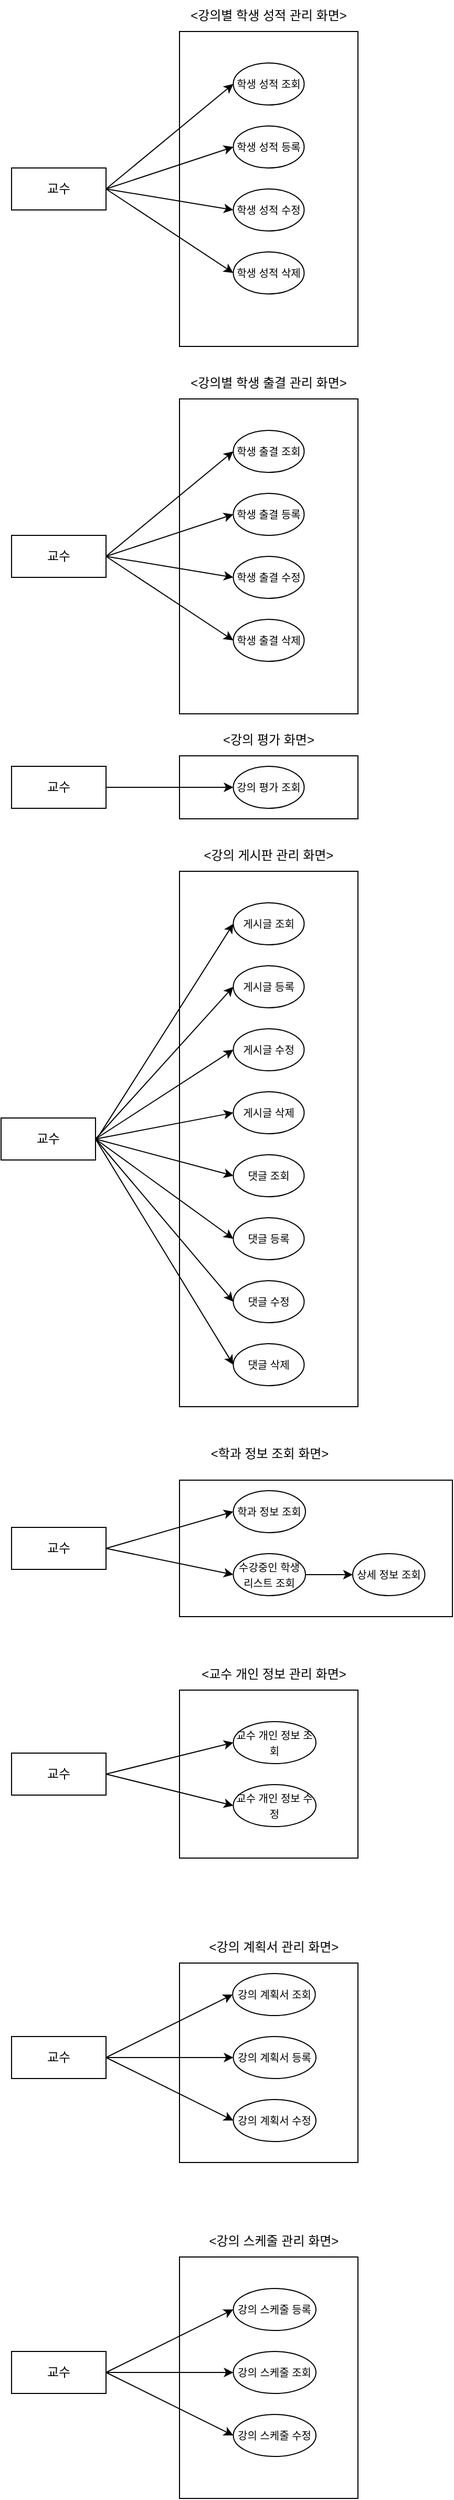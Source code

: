 <mxfile version="17.4.0" type="google" pages="3"><diagram id="gMgKEAN8y6kew5bA9tNX" name="교수"><mxGraphModel grid="1" page="1" gridSize="10" guides="1" tooltips="1" connect="1" arrows="1" fold="1" pageScale="1" pageWidth="1200" pageHeight="1920" math="0" shadow="0"><root><mxCell id="r8TacW_6CAruvfX4vohA-0"/><mxCell id="r8TacW_6CAruvfX4vohA-1" parent="r8TacW_6CAruvfX4vohA-0"/><mxCell id="9JBOgEnCFr4kr5Kk-lJX-1" value="" style="rounded=0;whiteSpace=wrap;html=1;" vertex="1" parent="r8TacW_6CAruvfX4vohA-1"><mxGeometry x="-990" y="40" width="170" height="300" as="geometry"/></mxCell><mxCell id="Jh98Wc-rBIJMtY8dFEio-0" value="교수" style="rounded=0;whiteSpace=wrap;html=1;" vertex="1" parent="r8TacW_6CAruvfX4vohA-1"><mxGeometry x="-1150" y="170" width="90" height="40" as="geometry"/></mxCell><mxCell id="jmBB_spOofYs0JDoWPKX-2" value="&amp;lt;강의별 학생 성적 관리 화면&amp;gt;" style="text;html=1;strokeColor=none;fillColor=none;align=center;verticalAlign=middle;whiteSpace=wrap;rounded=0;" vertex="1" parent="r8TacW_6CAruvfX4vohA-1"><mxGeometry x="-990" y="10" width="170" height="30" as="geometry"/></mxCell><mxCell id="xtotalERqUeLdiofLQO2-0" value="&lt;font style=&quot;font-size: 10px&quot;&gt;학생 성적 등록&lt;/font&gt;" style="ellipse;whiteSpace=wrap;html=1;" vertex="1" parent="r8TacW_6CAruvfX4vohA-1"><mxGeometry x="-938.75" y="130" width="67.5" height="40" as="geometry"/></mxCell><mxCell id="xtotalERqUeLdiofLQO2-1" value="&lt;font style=&quot;font-size: 10px&quot;&gt;학생 성적 수정&lt;/font&gt;" style="ellipse;whiteSpace=wrap;html=1;" vertex="1" parent="r8TacW_6CAruvfX4vohA-1"><mxGeometry x="-938.75" y="190" width="67.5" height="40" as="geometry"/></mxCell><mxCell id="xtotalERqUeLdiofLQO2-2" value="&lt;font style=&quot;font-size: 10px&quot;&gt;학생 성적 삭제&lt;/font&gt;" style="ellipse;whiteSpace=wrap;html=1;" vertex="1" parent="r8TacW_6CAruvfX4vohA-1"><mxGeometry x="-938.75" y="250" width="67.5" height="40" as="geometry"/></mxCell><mxCell id="xtotalERqUeLdiofLQO2-3" value="&lt;font style=&quot;font-size: 10px&quot;&gt;학생 성적 조회&lt;/font&gt;" style="ellipse;whiteSpace=wrap;html=1;" vertex="1" parent="r8TacW_6CAruvfX4vohA-1"><mxGeometry x="-938.75" y="70" width="67.5" height="40" as="geometry"/></mxCell><mxCell id="xtotalERqUeLdiofLQO2-4" value="" style="endArrow=classic;html=1;rounded=0;entryX=0;entryY=0.5;entryDx=0;entryDy=0;strokeColor=#000000;" edge="1" parent="r8TacW_6CAruvfX4vohA-1" target="xtotalERqUeLdiofLQO2-3"><mxGeometry width="50" height="50" relative="1" as="geometry"><mxPoint x="-1060" y="190" as="sourcePoint"/><mxPoint x="-900" y="10" as="targetPoint"/></mxGeometry></mxCell><mxCell id="33KSmt1xChd2YwytZppJ-0" value="" style="endArrow=classic;html=1;rounded=0;entryX=0;entryY=0.5;entryDx=0;entryDy=0;strokeColor=#000000;" edge="1" parent="r8TacW_6CAruvfX4vohA-1" target="xtotalERqUeLdiofLQO2-0"><mxGeometry width="50" height="50" relative="1" as="geometry"><mxPoint x="-1060" y="190" as="sourcePoint"/><mxPoint x="-938.75" y="90" as="targetPoint"/></mxGeometry></mxCell><mxCell id="33KSmt1xChd2YwytZppJ-1" value="" style="endArrow=classic;html=1;rounded=0;strokeColor=#000000;entryX=0;entryY=0.5;entryDx=0;entryDy=0;" edge="1" parent="r8TacW_6CAruvfX4vohA-1" target="xtotalERqUeLdiofLQO2-1"><mxGeometry width="50" height="50" relative="1" as="geometry"><mxPoint x="-1060" y="190" as="sourcePoint"/><mxPoint x="-1000" y="200" as="targetPoint"/></mxGeometry></mxCell><mxCell id="33KSmt1xChd2YwytZppJ-2" value="" style="endArrow=classic;html=1;rounded=0;strokeColor=#000000;entryX=0;entryY=0.5;entryDx=0;entryDy=0;" edge="1" parent="r8TacW_6CAruvfX4vohA-1" target="xtotalERqUeLdiofLQO2-2"><mxGeometry width="50" height="50" relative="1" as="geometry"><mxPoint x="-1060" y="190" as="sourcePoint"/><mxPoint x="-1010" y="270" as="targetPoint"/></mxGeometry></mxCell><mxCell id="33KSmt1xChd2YwytZppJ-3" value="" style="rounded=0;whiteSpace=wrap;html=1;" vertex="1" parent="r8TacW_6CAruvfX4vohA-1"><mxGeometry x="-990" y="390" width="170" height="300" as="geometry"/></mxCell><mxCell id="33KSmt1xChd2YwytZppJ-4" value="교수" style="rounded=0;whiteSpace=wrap;html=1;" vertex="1" parent="r8TacW_6CAruvfX4vohA-1"><mxGeometry x="-1150" y="520" width="90" height="40" as="geometry"/></mxCell><mxCell id="33KSmt1xChd2YwytZppJ-5" value="&amp;lt;강의별 학생 출결 관리 화면&amp;gt;" style="text;html=1;strokeColor=none;fillColor=none;align=center;verticalAlign=middle;whiteSpace=wrap;rounded=0;" vertex="1" parent="r8TacW_6CAruvfX4vohA-1"><mxGeometry x="-990" y="360" width="170" height="30" as="geometry"/></mxCell><mxCell id="33KSmt1xChd2YwytZppJ-6" value="&lt;font style=&quot;font-size: 10px&quot;&gt;학생 출결 등록&lt;/font&gt;" style="ellipse;whiteSpace=wrap;html=1;" vertex="1" parent="r8TacW_6CAruvfX4vohA-1"><mxGeometry x="-938.75" y="480" width="67.5" height="40" as="geometry"/></mxCell><mxCell id="33KSmt1xChd2YwytZppJ-7" value="&lt;font style=&quot;font-size: 10px&quot;&gt;학생 출결 수정&lt;/font&gt;" style="ellipse;whiteSpace=wrap;html=1;" vertex="1" parent="r8TacW_6CAruvfX4vohA-1"><mxGeometry x="-938.75" y="540" width="67.5" height="40" as="geometry"/></mxCell><mxCell id="33KSmt1xChd2YwytZppJ-8" value="&lt;font style=&quot;font-size: 10px&quot;&gt;학생 출결 삭제&lt;/font&gt;" style="ellipse;whiteSpace=wrap;html=1;" vertex="1" parent="r8TacW_6CAruvfX4vohA-1"><mxGeometry x="-938.75" y="600" width="67.5" height="40" as="geometry"/></mxCell><mxCell id="33KSmt1xChd2YwytZppJ-9" value="&lt;font style=&quot;font-size: 10px&quot;&gt;학생 출결 조회&lt;/font&gt;" style="ellipse;whiteSpace=wrap;html=1;" vertex="1" parent="r8TacW_6CAruvfX4vohA-1"><mxGeometry x="-938.75" y="420" width="67.5" height="40" as="geometry"/></mxCell><mxCell id="33KSmt1xChd2YwytZppJ-10" value="" style="endArrow=classic;html=1;rounded=0;entryX=0;entryY=0.5;entryDx=0;entryDy=0;strokeColor=#000000;" edge="1" parent="r8TacW_6CAruvfX4vohA-1" target="33KSmt1xChd2YwytZppJ-9"><mxGeometry width="50" height="50" relative="1" as="geometry"><mxPoint x="-1060" y="540" as="sourcePoint"/><mxPoint x="-900" y="360" as="targetPoint"/></mxGeometry></mxCell><mxCell id="33KSmt1xChd2YwytZppJ-11" value="" style="endArrow=classic;html=1;rounded=0;entryX=0;entryY=0.5;entryDx=0;entryDy=0;strokeColor=#000000;" edge="1" parent="r8TacW_6CAruvfX4vohA-1" target="33KSmt1xChd2YwytZppJ-6"><mxGeometry width="50" height="50" relative="1" as="geometry"><mxPoint x="-1060" y="540" as="sourcePoint"/><mxPoint x="-938.75" y="440" as="targetPoint"/></mxGeometry></mxCell><mxCell id="33KSmt1xChd2YwytZppJ-12" value="" style="endArrow=classic;html=1;rounded=0;strokeColor=#000000;entryX=0;entryY=0.5;entryDx=0;entryDy=0;" edge="1" parent="r8TacW_6CAruvfX4vohA-1" target="33KSmt1xChd2YwytZppJ-7"><mxGeometry width="50" height="50" relative="1" as="geometry"><mxPoint x="-1060" y="540" as="sourcePoint"/><mxPoint x="-1000" y="550" as="targetPoint"/></mxGeometry></mxCell><mxCell id="33KSmt1xChd2YwytZppJ-13" value="" style="endArrow=classic;html=1;rounded=0;strokeColor=#000000;entryX=0;entryY=0.5;entryDx=0;entryDy=0;" edge="1" parent="r8TacW_6CAruvfX4vohA-1" target="33KSmt1xChd2YwytZppJ-8"><mxGeometry width="50" height="50" relative="1" as="geometry"><mxPoint x="-1060" y="540" as="sourcePoint"/><mxPoint x="-1010" y="620" as="targetPoint"/></mxGeometry></mxCell><mxCell id="Wkl6_D5g2gIQ6L39l5s3-0" value="" style="rounded=0;whiteSpace=wrap;html=1;" vertex="1" parent="r8TacW_6CAruvfX4vohA-1"><mxGeometry x="-990" y="730" width="170" height="60" as="geometry"/></mxCell><mxCell id="Wkl6_D5g2gIQ6L39l5s3-1" value="교수" style="rounded=0;whiteSpace=wrap;html=1;" vertex="1" parent="r8TacW_6CAruvfX4vohA-1"><mxGeometry x="-1150" y="740" width="90" height="40" as="geometry"/></mxCell><mxCell id="Wkl6_D5g2gIQ6L39l5s3-2" value="&amp;lt;강의 평가 화면&amp;gt;" style="text;html=1;strokeColor=none;fillColor=none;align=center;verticalAlign=middle;whiteSpace=wrap;rounded=0;" vertex="1" parent="r8TacW_6CAruvfX4vohA-1"><mxGeometry x="-990" y="700" width="170" height="30" as="geometry"/></mxCell><mxCell id="Wkl6_D5g2gIQ6L39l5s3-4" value="&lt;font style=&quot;font-size: 10px&quot;&gt;강의 평가 조회&lt;/font&gt;" style="ellipse;whiteSpace=wrap;html=1;" vertex="1" parent="r8TacW_6CAruvfX4vohA-1"><mxGeometry x="-938.75" y="740" width="67.5" height="40" as="geometry"/></mxCell><mxCell id="Wkl6_D5g2gIQ6L39l5s3-9" value="" style="endArrow=classic;html=1;rounded=0;strokeColor=#000000;entryX=0;entryY=0.5;entryDx=0;entryDy=0;" edge="1" parent="r8TacW_6CAruvfX4vohA-1" target="Wkl6_D5g2gIQ6L39l5s3-4"><mxGeometry width="50" height="50" relative="1" as="geometry"><mxPoint x="-1060" y="760" as="sourcePoint"/><mxPoint x="-1000" y="770" as="targetPoint"/></mxGeometry></mxCell><mxCell id="PCHeF9_iXXLhmZrK6p3K-0" value="" style="rounded=0;whiteSpace=wrap;html=1;" vertex="1" parent="r8TacW_6CAruvfX4vohA-1"><mxGeometry x="-990" y="840" width="170" height="510" as="geometry"/></mxCell><mxCell id="PCHeF9_iXXLhmZrK6p3K-1" value="교수" style="rounded=0;whiteSpace=wrap;html=1;" vertex="1" parent="r8TacW_6CAruvfX4vohA-1"><mxGeometry x="-1160" y="1075" width="90" height="40" as="geometry"/></mxCell><mxCell id="PCHeF9_iXXLhmZrK6p3K-2" value="&amp;lt;강의 게시판 관리 화면&amp;gt;" style="text;html=1;strokeColor=none;fillColor=none;align=center;verticalAlign=middle;whiteSpace=wrap;rounded=0;" vertex="1" parent="r8TacW_6CAruvfX4vohA-1"><mxGeometry x="-990" y="810" width="170" height="30" as="geometry"/></mxCell><mxCell id="PCHeF9_iXXLhmZrK6p3K-3" value="&lt;font style=&quot;font-size: 10px&quot;&gt;게시글 등록&lt;/font&gt;" style="ellipse;whiteSpace=wrap;html=1;" vertex="1" parent="r8TacW_6CAruvfX4vohA-1"><mxGeometry x="-938.75" y="930" width="67.5" height="40" as="geometry"/></mxCell><mxCell id="PCHeF9_iXXLhmZrK6p3K-4" value="&lt;font style=&quot;font-size: 10px&quot;&gt;게시글 수정&lt;/font&gt;" style="ellipse;whiteSpace=wrap;html=1;" vertex="1" parent="r8TacW_6CAruvfX4vohA-1"><mxGeometry x="-938.75" y="990" width="67.5" height="40" as="geometry"/></mxCell><mxCell id="PCHeF9_iXXLhmZrK6p3K-5" value="&lt;font style=&quot;font-size: 10px&quot;&gt;게시글 삭제&lt;/font&gt;" style="ellipse;whiteSpace=wrap;html=1;" vertex="1" parent="r8TacW_6CAruvfX4vohA-1"><mxGeometry x="-938.75" y="1050" width="67.5" height="40" as="geometry"/></mxCell><mxCell id="PCHeF9_iXXLhmZrK6p3K-6" value="&lt;font style=&quot;font-size: 10px&quot;&gt;게시글 조회&lt;/font&gt;" style="ellipse;whiteSpace=wrap;html=1;" vertex="1" parent="r8TacW_6CAruvfX4vohA-1"><mxGeometry x="-938.75" y="870" width="67.5" height="40" as="geometry"/></mxCell><mxCell id="PCHeF9_iXXLhmZrK6p3K-7" value="" style="endArrow=classic;html=1;rounded=0;entryX=0;entryY=0.5;entryDx=0;entryDy=0;strokeColor=#000000;exitX=1.042;exitY=0.398;exitDx=0;exitDy=0;exitPerimeter=0;" edge="1" parent="r8TacW_6CAruvfX4vohA-1" source="PCHeF9_iXXLhmZrK6p3K-1" target="PCHeF9_iXXLhmZrK6p3K-6"><mxGeometry width="50" height="50" relative="1" as="geometry"><mxPoint x="-1060" y="990" as="sourcePoint"/><mxPoint x="-900" y="810" as="targetPoint"/></mxGeometry></mxCell><mxCell id="PCHeF9_iXXLhmZrK6p3K-8" value="" style="endArrow=classic;html=1;rounded=0;entryX=0;entryY=0.5;entryDx=0;entryDy=0;strokeColor=#000000;exitX=1;exitY=0.5;exitDx=0;exitDy=0;" edge="1" parent="r8TacW_6CAruvfX4vohA-1" source="PCHeF9_iXXLhmZrK6p3K-1" target="PCHeF9_iXXLhmZrK6p3K-3"><mxGeometry width="50" height="50" relative="1" as="geometry"><mxPoint x="-1060" y="990" as="sourcePoint"/><mxPoint x="-938.75" y="890" as="targetPoint"/></mxGeometry></mxCell><mxCell id="PCHeF9_iXXLhmZrK6p3K-9" value="" style="endArrow=classic;html=1;rounded=0;strokeColor=#000000;entryX=0;entryY=0.5;entryDx=0;entryDy=0;exitX=1;exitY=0.5;exitDx=0;exitDy=0;" edge="1" parent="r8TacW_6CAruvfX4vohA-1" source="PCHeF9_iXXLhmZrK6p3K-1" target="PCHeF9_iXXLhmZrK6p3K-4"><mxGeometry width="50" height="50" relative="1" as="geometry"><mxPoint x="-1060" y="990" as="sourcePoint"/><mxPoint x="-1000" y="1000" as="targetPoint"/></mxGeometry></mxCell><mxCell id="PCHeF9_iXXLhmZrK6p3K-10" value="" style="endArrow=classic;html=1;rounded=0;strokeColor=#000000;entryX=0;entryY=0.5;entryDx=0;entryDy=0;exitX=1;exitY=0.5;exitDx=0;exitDy=0;" edge="1" parent="r8TacW_6CAruvfX4vohA-1" source="PCHeF9_iXXLhmZrK6p3K-1" target="PCHeF9_iXXLhmZrK6p3K-5"><mxGeometry width="50" height="50" relative="1" as="geometry"><mxPoint x="-1060" y="990" as="sourcePoint"/><mxPoint x="-1010" y="1070" as="targetPoint"/></mxGeometry></mxCell><mxCell id="PCHeF9_iXXLhmZrK6p3K-11" value="&lt;span style=&quot;font-size: 10px&quot;&gt;댓글 등록&lt;/span&gt;" style="ellipse;whiteSpace=wrap;html=1;" vertex="1" parent="r8TacW_6CAruvfX4vohA-1"><mxGeometry x="-938.75" y="1170" width="67.5" height="40" as="geometry"/></mxCell><mxCell id="PCHeF9_iXXLhmZrK6p3K-12" value="&lt;span style=&quot;font-size: 10px&quot;&gt;댓글 수정&lt;/span&gt;" style="ellipse;whiteSpace=wrap;html=1;" vertex="1" parent="r8TacW_6CAruvfX4vohA-1"><mxGeometry x="-938.75" y="1230" width="67.5" height="40" as="geometry"/></mxCell><mxCell id="PCHeF9_iXXLhmZrK6p3K-13" value="&lt;span style=&quot;font-size: 10px&quot;&gt;댓글 삭제&lt;/span&gt;" style="ellipse;whiteSpace=wrap;html=1;" vertex="1" parent="r8TacW_6CAruvfX4vohA-1"><mxGeometry x="-938.75" y="1290" width="67.5" height="40" as="geometry"/></mxCell><mxCell id="PCHeF9_iXXLhmZrK6p3K-14" value="&lt;font style=&quot;font-size: 10px&quot;&gt;댓글 조회&lt;/font&gt;" style="ellipse;whiteSpace=wrap;html=1;" vertex="1" parent="r8TacW_6CAruvfX4vohA-1"><mxGeometry x="-938.75" y="1110" width="67.5" height="40" as="geometry"/></mxCell><mxCell id="PCHeF9_iXXLhmZrK6p3K-15" value="" style="endArrow=classic;html=1;rounded=0;entryX=0;entryY=0.5;entryDx=0;entryDy=0;strokeColor=#000000;exitX=1;exitY=0.5;exitDx=0;exitDy=0;" edge="1" parent="r8TacW_6CAruvfX4vohA-1" source="PCHeF9_iXXLhmZrK6p3K-1" target="PCHeF9_iXXLhmZrK6p3K-14"><mxGeometry width="50" height="50" relative="1" as="geometry"><mxPoint x="-1060" y="1230" as="sourcePoint"/><mxPoint x="-900" y="1050" as="targetPoint"/></mxGeometry></mxCell><mxCell id="PCHeF9_iXXLhmZrK6p3K-16" value="" style="endArrow=classic;html=1;rounded=0;entryX=0;entryY=0.5;entryDx=0;entryDy=0;strokeColor=#000000;exitX=1;exitY=0.5;exitDx=0;exitDy=0;" edge="1" parent="r8TacW_6CAruvfX4vohA-1" source="PCHeF9_iXXLhmZrK6p3K-1" target="PCHeF9_iXXLhmZrK6p3K-11"><mxGeometry width="50" height="50" relative="1" as="geometry"><mxPoint x="-1060" y="1230" as="sourcePoint"/><mxPoint x="-938.75" y="1130" as="targetPoint"/></mxGeometry></mxCell><mxCell id="PCHeF9_iXXLhmZrK6p3K-17" value="" style="endArrow=classic;html=1;rounded=0;strokeColor=#000000;entryX=0;entryY=0.5;entryDx=0;entryDy=0;exitX=1;exitY=0.5;exitDx=0;exitDy=0;" edge="1" parent="r8TacW_6CAruvfX4vohA-1" source="PCHeF9_iXXLhmZrK6p3K-1" target="PCHeF9_iXXLhmZrK6p3K-12"><mxGeometry width="50" height="50" relative="1" as="geometry"><mxPoint x="-1060" y="1230" as="sourcePoint"/><mxPoint x="-1000" y="1240" as="targetPoint"/></mxGeometry></mxCell><mxCell id="PCHeF9_iXXLhmZrK6p3K-18" value="" style="endArrow=classic;html=1;rounded=0;strokeColor=#000000;entryX=0;entryY=0.5;entryDx=0;entryDy=0;exitX=1;exitY=0.5;exitDx=0;exitDy=0;" edge="1" parent="r8TacW_6CAruvfX4vohA-1" source="PCHeF9_iXXLhmZrK6p3K-1" target="PCHeF9_iXXLhmZrK6p3K-13"><mxGeometry width="50" height="50" relative="1" as="geometry"><mxPoint x="-1060" y="1230" as="sourcePoint"/><mxPoint x="-1010" y="1310" as="targetPoint"/></mxGeometry></mxCell><mxCell id="NfolLK-mg3PRr9CW3nW_-31" value="" style="rounded=0;whiteSpace=wrap;html=1;" vertex="1" parent="r8TacW_6CAruvfX4vohA-1"><mxGeometry x="-990" y="1420" width="260" height="130" as="geometry"/></mxCell><mxCell id="NfolLK-mg3PRr9CW3nW_-32" value="교수" style="rounded=0;whiteSpace=wrap;html=1;" vertex="1" parent="r8TacW_6CAruvfX4vohA-1"><mxGeometry x="-1150" y="1465" width="90" height="40" as="geometry"/></mxCell><mxCell id="NfolLK-mg3PRr9CW3nW_-33" value="&amp;lt;학과 정보 조회 화면&amp;gt;" style="text;html=1;strokeColor=none;fillColor=none;align=center;verticalAlign=middle;whiteSpace=wrap;rounded=0;" vertex="1" parent="r8TacW_6CAruvfX4vohA-1"><mxGeometry x="-989.37" y="1380" width="170" height="30" as="geometry"/></mxCell><mxCell id="NfolLK-mg3PRr9CW3nW_-34" value="&lt;font style=&quot;font-size: 10px&quot;&gt;수강중인 학생 리스트&amp;nbsp;조회&lt;/font&gt;" style="ellipse;whiteSpace=wrap;html=1;" vertex="1" parent="r8TacW_6CAruvfX4vohA-1"><mxGeometry x="-938.75" y="1490" width="68.75" height="40" as="geometry"/></mxCell><mxCell id="NfolLK-mg3PRr9CW3nW_-35" value="" style="endArrow=classic;html=1;rounded=0;entryX=0;entryY=0.5;entryDx=0;entryDy=0;strokeColor=#000000;exitX=1;exitY=0.5;exitDx=0;exitDy=0;" edge="1" parent="r8TacW_6CAruvfX4vohA-1" source="NfolLK-mg3PRr9CW3nW_-32" target="NfolLK-mg3PRr9CW3nW_-34"><mxGeometry width="50" height="50" relative="1" as="geometry"><mxPoint x="-1060" y="1610" as="sourcePoint"/><mxPoint x="-900" y="1430" as="targetPoint"/></mxGeometry></mxCell><mxCell id="NfolLK-mg3PRr9CW3nW_-36" value="" style="rounded=0;whiteSpace=wrap;html=1;" vertex="1" parent="r8TacW_6CAruvfX4vohA-1"><mxGeometry x="-990" y="1620" width="170" height="160" as="geometry"/></mxCell><mxCell id="NfolLK-mg3PRr9CW3nW_-37" value="교수" style="rounded=0;whiteSpace=wrap;html=1;" vertex="1" parent="r8TacW_6CAruvfX4vohA-1"><mxGeometry x="-1150" y="1680" width="90" height="40" as="geometry"/></mxCell><mxCell id="NfolLK-mg3PRr9CW3nW_-38" value="&amp;lt;교수 개인 정보 관리 화면&amp;gt;" style="text;html=1;strokeColor=none;fillColor=none;align=center;verticalAlign=middle;whiteSpace=wrap;rounded=0;" vertex="1" parent="r8TacW_6CAruvfX4vohA-1"><mxGeometry x="-990" y="1590" width="180" height="30" as="geometry"/></mxCell><mxCell id="NfolLK-mg3PRr9CW3nW_-39" value="&lt;span style=&quot;font-size: 10px&quot;&gt;교수 개인 정보 수정&lt;/span&gt;" style="ellipse;whiteSpace=wrap;html=1;" vertex="1" parent="r8TacW_6CAruvfX4vohA-1"><mxGeometry x="-938.75" y="1710" width="78.75" height="40" as="geometry"/></mxCell><mxCell id="NfolLK-mg3PRr9CW3nW_-40" value="&lt;font style=&quot;font-size: 10px&quot;&gt;교수 개인 정보 조회&lt;/font&gt;" style="ellipse;whiteSpace=wrap;html=1;" vertex="1" parent="r8TacW_6CAruvfX4vohA-1"><mxGeometry x="-938.75" y="1650" width="78.75" height="40" as="geometry"/></mxCell><mxCell id="NfolLK-mg3PRr9CW3nW_-41" value="" style="endArrow=classic;html=1;rounded=0;entryX=0;entryY=0.5;entryDx=0;entryDy=0;strokeColor=#000000;exitX=1;exitY=0.5;exitDx=0;exitDy=0;" edge="1" parent="r8TacW_6CAruvfX4vohA-1" source="NfolLK-mg3PRr9CW3nW_-37" target="NfolLK-mg3PRr9CW3nW_-40"><mxGeometry width="50" height="50" relative="1" as="geometry"><mxPoint x="-1060" y="1770" as="sourcePoint"/><mxPoint x="-900" y="1590" as="targetPoint"/></mxGeometry></mxCell><mxCell id="NfolLK-mg3PRr9CW3nW_-42" value="" style="endArrow=classic;html=1;rounded=0;strokeColor=#000000;entryX=0;entryY=0.5;entryDx=0;entryDy=0;exitX=1;exitY=0.5;exitDx=0;exitDy=0;" edge="1" parent="r8TacW_6CAruvfX4vohA-1" source="NfolLK-mg3PRr9CW3nW_-37" target="NfolLK-mg3PRr9CW3nW_-39"><mxGeometry width="50" height="50" relative="1" as="geometry"><mxPoint x="-1060" y="1770" as="sourcePoint"/><mxPoint x="-1000" y="1780" as="targetPoint"/></mxGeometry></mxCell><mxCell id="NfolLK-mg3PRr9CW3nW_-43" value="" style="endArrow=classic;html=1;rounded=0;exitX=1;exitY=0.5;exitDx=0;exitDy=0;entryX=0;entryY=0.5;entryDx=0;entryDy=0;" edge="1" parent="r8TacW_6CAruvfX4vohA-1" source="NfolLK-mg3PRr9CW3nW_-34" target="NfolLK-mg3PRr9CW3nW_-44"><mxGeometry width="50" height="50" relative="1" as="geometry"><mxPoint x="-1100" y="1740" as="sourcePoint"/><mxPoint x="-781.619" y="1571.187" as="targetPoint"/></mxGeometry></mxCell><mxCell id="NfolLK-mg3PRr9CW3nW_-44" value="&lt;font style=&quot;font-size: 10px&quot;&gt;상세 정보 조회&lt;/font&gt;" style="ellipse;whiteSpace=wrap;html=1;" vertex="1" parent="r8TacW_6CAruvfX4vohA-1"><mxGeometry x="-825" y="1490" width="68.75" height="40" as="geometry"/></mxCell><mxCell id="NfolLK-mg3PRr9CW3nW_-45" value="" style="rounded=0;whiteSpace=wrap;html=1;" vertex="1" parent="r8TacW_6CAruvfX4vohA-1"><mxGeometry x="-990" y="1880" width="170" height="190" as="geometry"/></mxCell><mxCell id="NfolLK-mg3PRr9CW3nW_-46" value="교수" style="rounded=0;whiteSpace=wrap;html=1;" vertex="1" parent="r8TacW_6CAruvfX4vohA-1"><mxGeometry x="-1150" y="1950" width="90" height="40" as="geometry"/></mxCell><mxCell id="NfolLK-mg3PRr9CW3nW_-47" value="&amp;lt;강의 계획서 관리 화면&amp;gt;" style="text;html=1;strokeColor=none;fillColor=none;align=center;verticalAlign=middle;whiteSpace=wrap;rounded=0;" vertex="1" parent="r8TacW_6CAruvfX4vohA-1"><mxGeometry x="-990" y="1850" width="180" height="30" as="geometry"/></mxCell><mxCell id="NfolLK-mg3PRr9CW3nW_-48" value="&lt;span style=&quot;font-size: 10px&quot;&gt;강의 계획서 수정&lt;/span&gt;" style="ellipse;whiteSpace=wrap;html=1;" vertex="1" parent="r8TacW_6CAruvfX4vohA-1"><mxGeometry x="-938.75" y="2010" width="78.75" height="40" as="geometry"/></mxCell><mxCell id="NfolLK-mg3PRr9CW3nW_-49" value="&lt;font style=&quot;font-size: 10px&quot;&gt;강의 계획서 등록&lt;/font&gt;" style="ellipse;whiteSpace=wrap;html=1;" vertex="1" parent="r8TacW_6CAruvfX4vohA-1"><mxGeometry x="-938.75" y="1950" width="78.75" height="40" as="geometry"/></mxCell><mxCell id="NfolLK-mg3PRr9CW3nW_-50" value="" style="endArrow=classic;html=1;rounded=0;entryX=0;entryY=0.5;entryDx=0;entryDy=0;strokeColor=#000000;exitX=1;exitY=0.5;exitDx=0;exitDy=0;" edge="1" parent="r8TacW_6CAruvfX4vohA-1" source="NfolLK-mg3PRr9CW3nW_-46" target="NfolLK-mg3PRr9CW3nW_-49"><mxGeometry width="50" height="50" relative="1" as="geometry"><mxPoint x="-1060" y="1990" as="sourcePoint"/><mxPoint x="-900" y="1810" as="targetPoint"/></mxGeometry></mxCell><mxCell id="NfolLK-mg3PRr9CW3nW_-51" value="" style="endArrow=classic;html=1;rounded=0;strokeColor=#000000;entryX=0;entryY=0.5;entryDx=0;entryDy=0;exitX=1;exitY=0.5;exitDx=0;exitDy=0;" edge="1" parent="r8TacW_6CAruvfX4vohA-1" source="NfolLK-mg3PRr9CW3nW_-46" target="NfolLK-mg3PRr9CW3nW_-48"><mxGeometry width="50" height="50" relative="1" as="geometry"><mxPoint x="-1060" y="1990" as="sourcePoint"/><mxPoint x="-1000" y="2000" as="targetPoint"/></mxGeometry></mxCell><mxCell id="NfolLK-mg3PRr9CW3nW_-52" value="" style="rounded=0;whiteSpace=wrap;html=1;" vertex="1" parent="r8TacW_6CAruvfX4vohA-1"><mxGeometry x="-990" y="2160" width="170" height="230" as="geometry"/></mxCell><mxCell id="NfolLK-mg3PRr9CW3nW_-53" value="교수" style="rounded=0;whiteSpace=wrap;html=1;" vertex="1" parent="r8TacW_6CAruvfX4vohA-1"><mxGeometry x="-1150" y="2250" width="90" height="40" as="geometry"/></mxCell><mxCell id="NfolLK-mg3PRr9CW3nW_-54" value="&amp;lt;강의 스케줄 관리 화면&amp;gt;" style="text;html=1;strokeColor=none;fillColor=none;align=center;verticalAlign=middle;whiteSpace=wrap;rounded=0;" vertex="1" parent="r8TacW_6CAruvfX4vohA-1"><mxGeometry x="-990" y="2130" width="180" height="30" as="geometry"/></mxCell><mxCell id="NfolLK-mg3PRr9CW3nW_-55" value="&lt;span style=&quot;font-size: 10px&quot;&gt;강의 스케줄 조회&lt;/span&gt;" style="ellipse;whiteSpace=wrap;html=1;" vertex="1" parent="r8TacW_6CAruvfX4vohA-1"><mxGeometry x="-938.75" y="2250" width="78.75" height="40" as="geometry"/></mxCell><mxCell id="NfolLK-mg3PRr9CW3nW_-56" value="&lt;font style=&quot;font-size: 10px&quot;&gt;강의 스케줄 등록&lt;/font&gt;" style="ellipse;whiteSpace=wrap;html=1;" vertex="1" parent="r8TacW_6CAruvfX4vohA-1"><mxGeometry x="-938.75" y="2190" width="78.75" height="40" as="geometry"/></mxCell><mxCell id="NfolLK-mg3PRr9CW3nW_-57" value="" style="endArrow=classic;html=1;rounded=0;entryX=0;entryY=0.5;entryDx=0;entryDy=0;strokeColor=#000000;exitX=1;exitY=0.5;exitDx=0;exitDy=0;" edge="1" parent="r8TacW_6CAruvfX4vohA-1" source="NfolLK-mg3PRr9CW3nW_-53" target="NfolLK-mg3PRr9CW3nW_-56"><mxGeometry width="50" height="50" relative="1" as="geometry"><mxPoint x="-1060" y="2310" as="sourcePoint"/><mxPoint x="-900" y="2130" as="targetPoint"/></mxGeometry></mxCell><mxCell id="NfolLK-mg3PRr9CW3nW_-58" value="" style="endArrow=classic;html=1;rounded=0;strokeColor=#000000;entryX=0;entryY=0.5;entryDx=0;entryDy=0;exitX=1;exitY=0.5;exitDx=0;exitDy=0;" edge="1" parent="r8TacW_6CAruvfX4vohA-1" source="NfolLK-mg3PRr9CW3nW_-53" target="NfolLK-mg3PRr9CW3nW_-55"><mxGeometry width="50" height="50" relative="1" as="geometry"><mxPoint x="-1060" y="2310" as="sourcePoint"/><mxPoint x="-1000" y="2320" as="targetPoint"/></mxGeometry></mxCell><mxCell id="NfolLK-mg3PRr9CW3nW_-59" value="&lt;span style=&quot;font-size: 10px&quot;&gt;강의 스케줄 수정&lt;/span&gt;" style="ellipse;whiteSpace=wrap;html=1;" vertex="1" parent="r8TacW_6CAruvfX4vohA-1"><mxGeometry x="-938.75" y="2310" width="78.75" height="40" as="geometry"/></mxCell><mxCell id="NfolLK-mg3PRr9CW3nW_-60" value="" style="endArrow=classic;html=1;rounded=0;exitX=1;exitY=0.5;exitDx=0;exitDy=0;entryX=0;entryY=0.5;entryDx=0;entryDy=0;" edge="1" parent="r8TacW_6CAruvfX4vohA-1" source="NfolLK-mg3PRr9CW3nW_-53" target="NfolLK-mg3PRr9CW3nW_-59"><mxGeometry width="50" height="50" relative="1" as="geometry"><mxPoint x="-1100" y="2170" as="sourcePoint"/><mxPoint x="-1050" y="2120" as="targetPoint"/></mxGeometry></mxCell><mxCell id="NfolLK-mg3PRr9CW3nW_-62" value="&lt;font style=&quot;font-size: 10px&quot;&gt;강의 계획서 조회&lt;/font&gt;" style="ellipse;whiteSpace=wrap;html=1;" vertex="1" parent="r8TacW_6CAruvfX4vohA-1"><mxGeometry x="-939.37" y="1890" width="78.75" height="40" as="geometry"/></mxCell><mxCell id="NfolLK-mg3PRr9CW3nW_-63" value="" style="endArrow=classic;html=1;rounded=0;exitX=1;exitY=0.5;exitDx=0;exitDy=0;entryX=0;entryY=0.5;entryDx=0;entryDy=0;" edge="1" parent="r8TacW_6CAruvfX4vohA-1" source="NfolLK-mg3PRr9CW3nW_-46" target="NfolLK-mg3PRr9CW3nW_-62"><mxGeometry width="50" height="50" relative="1" as="geometry"><mxPoint x="-750" y="2080" as="sourcePoint"/><mxPoint x="-700" y="2030" as="targetPoint"/></mxGeometry></mxCell><mxCell id="NfolLK-mg3PRr9CW3nW_-64" value="&lt;font style=&quot;font-size: 10px&quot;&gt;학과 정보 조회&lt;/font&gt;" style="ellipse;whiteSpace=wrap;html=1;" vertex="1" parent="r8TacW_6CAruvfX4vohA-1"><mxGeometry x="-938.74" y="1430" width="68.75" height="40" as="geometry"/></mxCell><mxCell id="NfolLK-mg3PRr9CW3nW_-65" value="" style="endArrow=classic;html=1;rounded=0;exitX=1;exitY=0.5;exitDx=0;exitDy=0;entryX=0;entryY=0.5;entryDx=0;entryDy=0;" edge="1" parent="r8TacW_6CAruvfX4vohA-1" source="NfolLK-mg3PRr9CW3nW_-32" target="NfolLK-mg3PRr9CW3nW_-64"><mxGeometry width="50" height="50" relative="1" as="geometry"><mxPoint x="-930" y="1480" as="sourcePoint"/><mxPoint x="-940" y="1450" as="targetPoint"/></mxGeometry></mxCell></root></mxGraphModel></diagram><diagram id="2fywBMP-_WztomHAeubc" name="학생"><mxGraphModel grid="1" page="1" gridSize="10" guides="1" tooltips="1" connect="1" arrows="1" fold="1" pageScale="1" pageWidth="827" pageHeight="1169" math="0" shadow="0"><root><mxCell id="0"/><mxCell id="1" parent="0"/><mxCell id="F3j-JId4vO0TqGUSoNkn-2" value="" style="rounded=0;whiteSpace=wrap;html=1;" vertex="1" parent="1"><mxGeometry x="240" y="480" width="260" height="480" as="geometry"/></mxCell><mxCell id="iCvhsHsjH-vZiuwuQ0eJ-1" value="학 생" style="rounded=0;whiteSpace=wrap;html=1;" vertex="1" parent="1"><mxGeometry x="40" y="245" width="120" height="70" as="geometry"/></mxCell><mxCell id="i2z1ZXtswi6G5MAb2h0Z-1" value="" style="rounded=0;whiteSpace=wrap;html=1;" vertex="1" parent="1"><mxGeometry x="240" y="120" width="260" height="320" as="geometry"/></mxCell><mxCell id="umLn_xgnZawK3OZ9kgJO-1" value="수강강의 정보조회 시스템" style="text;html=1;strokeColor=none;fillColor=none;align=center;verticalAlign=middle;whiteSpace=wrap;rounded=0;fontStyle=1" vertex="1" parent="1"><mxGeometry x="260" y="90" width="220" height="30" as="geometry"/></mxCell><mxCell id="umLn_xgnZawK3OZ9kgJO-2" value="&amp;nbsp;출결 조회" style="ellipse;whiteSpace=wrap;html=1;" vertex="1" parent="1"><mxGeometry x="300" y="130" width="140" height="60" as="geometry"/></mxCell><mxCell id="umLn_xgnZawK3OZ9kgJO-7" value="성적 조회" style="ellipse;whiteSpace=wrap;html=1;" vertex="1" parent="1"><mxGeometry x="300" y="210" width="140" height="60" as="geometry"/></mxCell><mxCell id="umLn_xgnZawK3OZ9kgJO-8" value="시간표 조회" style="ellipse;whiteSpace=wrap;html=1;" vertex="1" parent="1"><mxGeometry x="300" y="290" width="140" height="60" as="geometry"/></mxCell><mxCell id="umLn_xgnZawK3OZ9kgJO-9" value="강의스케줄 조회" style="ellipse;whiteSpace=wrap;html=1;" vertex="1" parent="1"><mxGeometry x="300" y="370" width="140" height="60" as="geometry"/></mxCell><mxCell id="umLn_xgnZawK3OZ9kgJO-10" value="휴/복학,예비군 신청" style="ellipse;whiteSpace=wrap;html=1;" vertex="1" parent="1"><mxGeometry x="300" y="490" width="140" height="60" as="geometry"/></mxCell><mxCell id="umLn_xgnZawK3OZ9kgJO-11" value="장학금 신청" style="ellipse;whiteSpace=wrap;html=1;" vertex="1" parent="1"><mxGeometry x="300" y="570" width="140" height="60" as="geometry"/></mxCell><mxCell id="umLn_xgnZawK3OZ9kgJO-12" value="봉사활동 신청" style="ellipse;whiteSpace=wrap;html=1;" vertex="1" parent="1"><mxGeometry x="300" y="650" width="140" height="60" as="geometry"/></mxCell><mxCell id="umLn_xgnZawK3OZ9kgJO-13" value="강의평가 등록" style="ellipse;whiteSpace=wrap;html=1;" vertex="1" parent="1"><mxGeometry x="300" y="730" width="140" height="60" as="geometry"/></mxCell><mxCell id="umLn_xgnZawK3OZ9kgJO-14" value="등록금고지서 발급" style="ellipse;whiteSpace=wrap;html=1;" vertex="1" parent="1"><mxGeometry x="300" y="810" width="140" height="60" as="geometry"/></mxCell><mxCell id="umLn_xgnZawK3OZ9kgJO-15" value="증명서 발급" style="ellipse;whiteSpace=wrap;html=1;" vertex="1" parent="1"><mxGeometry x="300" y="890" width="140" height="60" as="geometry"/></mxCell><mxCell id="F3j-JId4vO0TqGUSoNkn-1" value="학 생" style="rounded=0;whiteSpace=wrap;html=1;" vertex="1" parent="1"><mxGeometry x="40" y="685" width="120" height="70" as="geometry"/></mxCell><mxCell id="nMFu0lT9ZeWXqU6-O5Ax-1" value="" style="endArrow=classic;html=1;rounded=0;exitX=1;exitY=0.5;exitDx=0;exitDy=0;entryX=0;entryY=0.5;entryDx=0;entryDy=0;" edge="1" parent="1" source="iCvhsHsjH-vZiuwuQ0eJ-1" target="umLn_xgnZawK3OZ9kgJO-2"><mxGeometry width="50" height="50" relative="1" as="geometry"><mxPoint x="540" y="530" as="sourcePoint"/><mxPoint x="590" y="480" as="targetPoint"/></mxGeometry></mxCell><mxCell id="nMFu0lT9ZeWXqU6-O5Ax-2" value="" style="endArrow=classic;html=1;rounded=0;exitX=1;exitY=0.5;exitDx=0;exitDy=0;entryX=0;entryY=0.5;entryDx=0;entryDy=0;" edge="1" parent="1" source="iCvhsHsjH-vZiuwuQ0eJ-1" target="umLn_xgnZawK3OZ9kgJO-7"><mxGeometry width="50" height="50" relative="1" as="geometry"><mxPoint x="540" y="530" as="sourcePoint"/><mxPoint x="590" y="480" as="targetPoint"/></mxGeometry></mxCell><mxCell id="nMFu0lT9ZeWXqU6-O5Ax-3" value="학사정보 조회 시스템" style="text;html=1;strokeColor=none;fillColor=none;align=center;verticalAlign=middle;whiteSpace=wrap;rounded=0;fontStyle=1" vertex="1" parent="1"><mxGeometry x="260" y="450" width="220" height="30" as="geometry"/></mxCell><mxCell id="nMFu0lT9ZeWXqU6-O5Ax-4" value="" style="endArrow=classic;html=1;rounded=0;exitX=1;exitY=0.5;exitDx=0;exitDy=0;entryX=0;entryY=0.5;entryDx=0;entryDy=0;" edge="1" parent="1" source="iCvhsHsjH-vZiuwuQ0eJ-1" target="umLn_xgnZawK3OZ9kgJO-8"><mxGeometry width="50" height="50" relative="1" as="geometry"><mxPoint x="170" y="290" as="sourcePoint"/><mxPoint x="310" y="250" as="targetPoint"/></mxGeometry></mxCell><mxCell id="nMFu0lT9ZeWXqU6-O5Ax-5" value="" style="endArrow=classic;html=1;rounded=0;exitX=1;exitY=0.5;exitDx=0;exitDy=0;entryX=0;entryY=0.5;entryDx=0;entryDy=0;" edge="1" parent="1" source="iCvhsHsjH-vZiuwuQ0eJ-1" target="umLn_xgnZawK3OZ9kgJO-9"><mxGeometry width="50" height="50" relative="1" as="geometry"><mxPoint x="180" y="300" as="sourcePoint"/><mxPoint x="320" y="260" as="targetPoint"/></mxGeometry></mxCell><mxCell id="nMFu0lT9ZeWXqU6-O5Ax-6" value="" style="endArrow=classic;html=1;rounded=0;entryX=0;entryY=0.5;entryDx=0;entryDy=0;" edge="1" parent="1" target="umLn_xgnZawK3OZ9kgJO-10"><mxGeometry width="50" height="50" relative="1" as="geometry"><mxPoint x="160" y="720" as="sourcePoint"/><mxPoint x="210" y="670" as="targetPoint"/></mxGeometry></mxCell><mxCell id="nMFu0lT9ZeWXqU6-O5Ax-7" value="" style="endArrow=classic;html=1;rounded=0;entryX=0;entryY=0.5;entryDx=0;entryDy=0;" edge="1" parent="1" target="umLn_xgnZawK3OZ9kgJO-15"><mxGeometry width="50" height="50" relative="1" as="geometry"><mxPoint x="160" y="720" as="sourcePoint"/><mxPoint x="210" y="670" as="targetPoint"/></mxGeometry></mxCell><mxCell id="nMFu0lT9ZeWXqU6-O5Ax-8" value="" style="endArrow=classic;html=1;rounded=0;entryX=0;entryY=0.5;entryDx=0;entryDy=0;" edge="1" parent="1" target="umLn_xgnZawK3OZ9kgJO-14"><mxGeometry width="50" height="50" relative="1" as="geometry"><mxPoint x="160" y="720" as="sourcePoint"/><mxPoint x="210" y="670" as="targetPoint"/></mxGeometry></mxCell><mxCell id="nMFu0lT9ZeWXqU6-O5Ax-9" value="" style="endArrow=classic;html=1;rounded=0;entryX=0;entryY=0.5;entryDx=0;entryDy=0;" edge="1" parent="1" target="umLn_xgnZawK3OZ9kgJO-13"><mxGeometry width="50" height="50" relative="1" as="geometry"><mxPoint x="160" y="720" as="sourcePoint"/><mxPoint x="210" y="670" as="targetPoint"/></mxGeometry></mxCell><mxCell id="nMFu0lT9ZeWXqU6-O5Ax-10" value="" style="endArrow=classic;html=1;rounded=0;entryX=0;entryY=0.5;entryDx=0;entryDy=0;" edge="1" parent="1" target="umLn_xgnZawK3OZ9kgJO-12"><mxGeometry width="50" height="50" relative="1" as="geometry"><mxPoint x="160" y="720" as="sourcePoint"/><mxPoint x="210" y="670" as="targetPoint"/></mxGeometry></mxCell><mxCell id="nMFu0lT9ZeWXqU6-O5Ax-11" value="" style="endArrow=classic;html=1;rounded=0;entryX=0;entryY=0.5;entryDx=0;entryDy=0;" edge="1" parent="1" target="umLn_xgnZawK3OZ9kgJO-11"><mxGeometry width="50" height="50" relative="1" as="geometry"><mxPoint x="160" y="720" as="sourcePoint"/><mxPoint x="210" y="670" as="targetPoint"/></mxGeometry></mxCell><mxCell id="gpr3_qMcndKIi2H2qXkj-1" value="학 생" style="rounded=0;whiteSpace=wrap;html=1;" vertex="1" parent="1"><mxGeometry x="640" y="245" width="120" height="70" as="geometry"/></mxCell><mxCell id="gpr3_qMcndKIi2H2qXkj-2" value="" style="rounded=0;whiteSpace=wrap;html=1;" vertex="1" parent="1"><mxGeometry x="840" y="160" width="260" height="240" as="geometry"/></mxCell><mxCell id="a3h0kAjDZynW1YQBFsAN-1" value="수강신청" style="text;html=1;strokeColor=none;fillColor=none;align=center;verticalAlign=middle;whiteSpace=wrap;rounded=0;fontStyle=1" vertex="1" parent="1"><mxGeometry x="860" y="130" width="220" height="30" as="geometry"/></mxCell><mxCell id="cdq03dhEoP6vpLc985pu-1" value="" style="endArrow=classic;html=1;rounded=0;exitX=1;exitY=0.5;exitDx=0;exitDy=0;entryX=0;entryY=0.5;entryDx=0;entryDy=0;" edge="1" parent="1"><mxGeometry width="50" height="50" relative="1" as="geometry"><mxPoint x="160" y="280.0" as="sourcePoint"/><mxPoint x="300" y="160" as="targetPoint"/></mxGeometry></mxCell><mxCell id="cdq03dhEoP6vpLc985pu-2" value="" style="endArrow=classic;html=1;rounded=0;exitX=1;exitY=0.5;exitDx=0;exitDy=0;entryX=0;entryY=0.5;entryDx=0;entryDy=0;" edge="1" parent="1"><mxGeometry width="50" height="50" relative="1" as="geometry"><mxPoint x="160" y="280.0" as="sourcePoint"/><mxPoint x="300" y="240" as="targetPoint"/></mxGeometry></mxCell><mxCell id="cdq03dhEoP6vpLc985pu-3" value="수강신청" style="ellipse;whiteSpace=wrap;html=1;" vertex="1" parent="1"><mxGeometry x="900" y="170" width="140" height="60" as="geometry"/></mxCell><mxCell id="cdq03dhEoP6vpLc985pu-4" value="수강바구니 관리" style="ellipse;whiteSpace=wrap;html=1;" vertex="1" parent="1"><mxGeometry x="900" y="250" width="140" height="60" as="geometry"/></mxCell><mxCell id="cdq03dhEoP6vpLc985pu-5" value="관심수강과목 관리" style="ellipse;whiteSpace=wrap;html=1;" vertex="1" parent="1"><mxGeometry x="900" y="330" width="140" height="60" as="geometry"/></mxCell><mxCell id="cdq03dhEoP6vpLc985pu-6" value="" style="endArrow=classic;html=1;rounded=0;exitX=1;exitY=0.5;exitDx=0;exitDy=0;entryX=0;entryY=0.5;entryDx=0;entryDy=0;" edge="1" parent="1" source="gpr3_qMcndKIi2H2qXkj-1" target="cdq03dhEoP6vpLc985pu-3"><mxGeometry width="50" height="50" relative="1" as="geometry"><mxPoint x="830" y="560" as="sourcePoint"/><mxPoint x="880" y="510" as="targetPoint"/></mxGeometry></mxCell><mxCell id="cdq03dhEoP6vpLc985pu-7" value="" style="endArrow=classic;html=1;rounded=0;entryX=0;entryY=0.5;entryDx=0;entryDy=0;" edge="1" parent="1" target="cdq03dhEoP6vpLc985pu-4"><mxGeometry width="50" height="50" relative="1" as="geometry"><mxPoint x="760" y="280" as="sourcePoint"/><mxPoint x="910.0" y="210" as="targetPoint"/></mxGeometry></mxCell><mxCell id="cdq03dhEoP6vpLc985pu-8" value="" style="endArrow=classic;html=1;rounded=0;entryX=0;entryY=0.5;entryDx=0;entryDy=0;exitX=1;exitY=0.5;exitDx=0;exitDy=0;" edge="1" parent="1" source="gpr3_qMcndKIi2H2qXkj-1" target="cdq03dhEoP6vpLc985pu-5"><mxGeometry width="50" height="50" relative="1" as="geometry"><mxPoint x="770.0" y="290.0" as="sourcePoint"/><mxPoint x="910.0" y="290.0" as="targetPoint"/></mxGeometry></mxCell><mxCell id="cdq03dhEoP6vpLc985pu-9" value="학 생" style="rounded=0;whiteSpace=wrap;html=1;" vertex="1" parent="1"><mxGeometry x="640" y="685" width="120" height="70" as="geometry"/></mxCell><mxCell id="cdq03dhEoP6vpLc985pu-10" value="" style="rounded=0;whiteSpace=wrap;html=1;" vertex="1" parent="1"><mxGeometry x="830" y="600" width="260" height="240" as="geometry"/></mxCell><mxCell id="cdq03dhEoP6vpLc985pu-11" value="교재공유 게시판" style="ellipse;whiteSpace=wrap;html=1;" vertex="1" parent="1"><mxGeometry x="890" y="690" width="140" height="60" as="geometry"/></mxCell><mxCell id="cdq03dhEoP6vpLc985pu-12" value="커뮤니티" style="text;html=1;strokeColor=none;fillColor=none;align=center;verticalAlign=middle;whiteSpace=wrap;rounded=0;fontStyle=1" vertex="1" parent="1"><mxGeometry x="850" y="570" width="220" height="30" as="geometry"/></mxCell></root></mxGraphModel></diagram><diagram id="LdR-rF7AXbB7zmubnghK" name="관리자"><mxGraphModel dx="1209" dy="773" grid="1" gridSize="10" guides="1" tooltips="1" connect="1" arrows="1" fold="1" page="1" pageScale="1" pageWidth="827" pageHeight="1169" math="0" shadow="0"><root><mxCell id="0"/><mxCell id="1" parent="0"/><mxCell id="Pc5Xc8B-cX__iLybfXqp-1" value="관리자" style="rounded=0;whiteSpace=wrap;html=1;" vertex="1" parent="1"><mxGeometry x="50" y="240" width="70" height="40" as="geometry"/></mxCell><mxCell id="nVPDZjnEdHxiqyCxE2li-2" value="" style="rounded=0;whiteSpace=wrap;html=1;" vertex="1" parent="1"><mxGeometry x="180" y="140" width="220" height="260" as="geometry"/></mxCell><mxCell id="2-s5k71yy0aGLhO3cPUO-1" value="학생 등록" style="ellipse;whiteSpace=wrap;html=1;" vertex="1" parent="1"><mxGeometry x="230" y="150" width="120" height="50" as="geometry"/></mxCell><mxCell id="GyiZybLo5TfQv_Lv8fcf-1" value="학생관리" style="text;strokeColor=none;fillColor=none;align=center;verticalAlign=middle;spacingLeft=4;spacingRight=4;overflow=hidden;points=[[0,0.5],[1,0.5]];portConstraint=eastwest;rotatable=0;" vertex="1" parent="1"><mxGeometry x="175" y="110" width="230" height="30" as="geometry"/></mxCell><mxCell id="R8VFC94ookZu8ePvvvEF-1" value="학생 조회&lt;span style=&quot;color: rgba(0 , 0 , 0 , 0) ; font-family: monospace ; font-size: 0px&quot;&gt;%3CmxGraphModel%3E%3Croot%3E%3CmxCell%20id%3D%220%22%2F%3E%3CmxCell%20id%3D%221%22%20parent%3D%220%22%2F%3E%3CmxCell%20id%3D%222%22%20value%3D%22%ED%95%99%EC%83%9D%20%EB%93%B1%EB%A1%9D%22%20style%3D%22ellipse%3BwhiteSpace%3Dwrap%3Bhtml%3D1%3B%22%20vertex%3D%221%22%20parent%3D%221%22%3E%3CmxGeometry%20x%3D%22200%22%20y%3D%22150%22%20width%3D%22120%22%20height%3D%2250%22%20as%3D%22geometry%22%2F%3E%3C%2FmxCell%3E%3C%2Froot%3E%3C%2FmxGraphModel%3E&lt;/span&gt;&lt;span style=&quot;color: rgba(0 , 0 , 0 , 0) ; font-family: monospace ; font-size: 0px&quot;&gt;%3CmxGraphModel%3E%3Croot%3E%3CmxCell%20id%3D%220%22%2F%3E%3CmxCell%20id%3D%221%22%20parent%3D%220%22%2F%3E%3CmxCell%20id%3D%222%22%20value%3D%22%ED%95%99%EC%83%9D%20%EB%93%B1%EB%A1%9D%22%20style%3D%22ellipse%3BwhiteSpace%3Dwrap%3Bhtml%3D1%3B%22%20vertex%3D%221%22%20parent%3D%221%22%3E%3CmxGeometry%20x%3D%22200%22%20y%3D%22150%22%20width%3D%22120%22%20height%3D%2250%22%20as%3D%22geometry%22%2F%3E%3C%2FmxCell%3E%3C%2Froot%3E%3C%2FmxGraphModel%3E&lt;/span&gt;" style="ellipse;whiteSpace=wrap;html=1;" vertex="1" parent="1"><mxGeometry x="230" y="210" width="120" height="50" as="geometry"/></mxCell><mxCell id="R8VFC94ookZu8ePvvvEF-2" value="학생 수정" style="ellipse;whiteSpace=wrap;html=1;" vertex="1" parent="1"><mxGeometry x="230" y="270" width="120" height="50" as="geometry"/></mxCell><mxCell id="R8VFC94ookZu8ePvvvEF-3" value="학생 삭제" style="ellipse;whiteSpace=wrap;html=1;" vertex="1" parent="1"><mxGeometry x="230" y="330" width="120" height="50" as="geometry"/></mxCell><mxCell id="Psv4pSgtH7-54OTuTZAp-1" value="" style="endArrow=classic;html=1;rounded=0;entryX=0;entryY=0.5;entryDx=0;entryDy=0;exitX=1;exitY=0.5;exitDx=0;exitDy=0;" edge="1" parent="1" source="Pc5Xc8B-cX__iLybfXqp-1" target="2-s5k71yy0aGLhO3cPUO-1"><mxGeometry width="50" height="50" relative="1" as="geometry"><mxPoint x="110" y="380" as="sourcePoint"/><mxPoint x="120" y="230" as="targetPoint"/></mxGeometry></mxCell><mxCell id="OysMQDtIxwcchPqVuwRS-1" value="" style="endArrow=classic;html=1;rounded=0;entryX=0;entryY=0.5;entryDx=0;entryDy=0;exitX=1;exitY=0.5;exitDx=0;exitDy=0;" edge="1" parent="1" source="Pc5Xc8B-cX__iLybfXqp-1" target="R8VFC94ookZu8ePvvvEF-1"><mxGeometry width="50" height="50" relative="1" as="geometry"><mxPoint x="110" y="370" as="sourcePoint"/><mxPoint x="160" y="320" as="targetPoint"/></mxGeometry></mxCell><mxCell id="H15zdgZZ64eXdrLdn7KN-2" value="" style="endArrow=classic;html=1;rounded=0;entryX=0;entryY=0.5;entryDx=0;entryDy=0;exitX=1;exitY=0.5;exitDx=0;exitDy=0;" edge="1" parent="1" source="Pc5Xc8B-cX__iLybfXqp-1" target="R8VFC94ookZu8ePvvvEF-2"><mxGeometry width="50" height="50" relative="1" as="geometry"><mxPoint x="110" y="380" as="sourcePoint"/><mxPoint x="160" y="330" as="targetPoint"/></mxGeometry></mxCell><mxCell id="H15zdgZZ64eXdrLdn7KN-3" value="" style="endArrow=classic;html=1;rounded=0;entryX=0;entryY=0.5;entryDx=0;entryDy=0;" edge="1" parent="1" target="R8VFC94ookZu8ePvvvEF-3"><mxGeometry width="50" height="50" relative="1" as="geometry"><mxPoint x="120" y="260" as="sourcePoint"/><mxPoint x="160" y="330" as="targetPoint"/></mxGeometry></mxCell><mxCell id="WXCjDvHWtTLGcdGjpSjy-2" value="" style="rounded=0;whiteSpace=wrap;html=1;" vertex="1" parent="1"><mxGeometry x="180" y="1080" width="220" height="250" as="geometry"/></mxCell><mxCell id="WXCjDvHWtTLGcdGjpSjy-4" value="학사스케줄관리" style="text;strokeColor=none;fillColor=none;align=center;verticalAlign=middle;spacingLeft=4;spacingRight=4;overflow=hidden;points=[[0,0.5],[1,0.5]];portConstraint=eastwest;rotatable=0;" vertex="1" parent="1"><mxGeometry x="175" y="1040" width="230" height="30" as="geometry"/></mxCell><mxCell id="WXCjDvHWtTLGcdGjpSjy-7" value="학사스케줄 등록" style="ellipse;whiteSpace=wrap;html=1;" vertex="1" parent="1"><mxGeometry x="236" y="1090" width="120" height="50" as="geometry"/></mxCell><mxCell id="WXCjDvHWtTLGcdGjpSjy-8" value="학사스케줄 조회" style="ellipse;whiteSpace=wrap;html=1;" vertex="1" parent="1"><mxGeometry x="236" y="1150" width="120" height="50" as="geometry"/></mxCell><mxCell id="WXCjDvHWtTLGcdGjpSjy-9" value="학사스케줄 수정" style="ellipse;whiteSpace=wrap;html=1;" vertex="1" parent="1"><mxGeometry x="236" y="1210" width="120" height="50" as="geometry"/></mxCell><mxCell id="WXCjDvHWtTLGcdGjpSjy-10" value="학사스케줄 삭제" style="ellipse;whiteSpace=wrap;html=1;" vertex="1" parent="1"><mxGeometry x="236" y="1270" width="120" height="50" as="geometry"/></mxCell><mxCell id="WXCjDvHWtTLGcdGjpSjy-15" value="" style="endArrow=classic;html=1;rounded=0;entryX=0;entryY=0.5;entryDx=0;entryDy=0;exitX=1;exitY=0.5;exitDx=0;exitDy=0;" edge="1" parent="1" source="WXCjDvHWtTLGcdGjpSjy-20"><mxGeometry width="50" height="50" relative="1" as="geometry"><mxPoint x="116" y="1265" as="sourcePoint"/><mxPoint x="242" y="1110" as="targetPoint"/></mxGeometry></mxCell><mxCell id="WXCjDvHWtTLGcdGjpSjy-16" value="" style="endArrow=classic;html=1;rounded=0;exitX=1;exitY=0.5;exitDx=0;exitDy=0;entryX=0;entryY=0.5;entryDx=0;entryDy=0;" edge="1" parent="1" source="WXCjDvHWtTLGcdGjpSjy-20"><mxGeometry width="50" height="50" relative="1" as="geometry"><mxPoint x="116" y="1265" as="sourcePoint"/><mxPoint x="242" y="1170" as="targetPoint"/></mxGeometry></mxCell><mxCell id="WXCjDvHWtTLGcdGjpSjy-17" value="" style="endArrow=classic;html=1;rounded=0;entryX=0;entryY=0.5;entryDx=0;entryDy=0;" edge="1" parent="1"><mxGeometry width="50" height="50" relative="1" as="geometry"><mxPoint x="116" y="1210" as="sourcePoint"/><mxPoint x="242" y="1230" as="targetPoint"/></mxGeometry></mxCell><mxCell id="WXCjDvHWtTLGcdGjpSjy-18" value="" style="endArrow=classic;html=1;rounded=0;exitX=1;exitY=0.5;exitDx=0;exitDy=0;entryX=0;entryY=0.5;entryDx=0;entryDy=0;" edge="1" parent="1" source="WXCjDvHWtTLGcdGjpSjy-20"><mxGeometry width="50" height="50" relative="1" as="geometry"><mxPoint x="116" y="1265" as="sourcePoint"/><mxPoint x="242" y="1290" as="targetPoint"/></mxGeometry></mxCell><mxCell id="WXCjDvHWtTLGcdGjpSjy-20" value="관리자" style="rounded=0;whiteSpace=wrap;html=1;" vertex="1" parent="1"><mxGeometry x="55" y="1190" width="70" height="40" as="geometry"/></mxCell><mxCell id="Eym9NmzYUmAskUlTA6do-3" value="관리자" style="rounded=0;whiteSpace=wrap;html=1;" vertex="1" parent="1"><mxGeometry x="49" y="570" width="70" height="40" as="geometry"/></mxCell><mxCell id="Eym9NmzYUmAskUlTA6do-4" value="" style="rounded=0;whiteSpace=wrap;html=1;" vertex="1" parent="1"><mxGeometry x="179" y="470" width="220" height="260" as="geometry"/></mxCell><mxCell id="Eym9NmzYUmAskUlTA6do-5" value="교수 등록" style="ellipse;whiteSpace=wrap;html=1;" vertex="1" parent="1"><mxGeometry x="229" y="480" width="120" height="50" as="geometry"/></mxCell><mxCell id="Eym9NmzYUmAskUlTA6do-6" value="교수 조회" style="ellipse;whiteSpace=wrap;html=1;" vertex="1" parent="1"><mxGeometry x="229" y="540" width="120" height="50" as="geometry"/></mxCell><mxCell id="Eym9NmzYUmAskUlTA6do-7" value="교수 수정" style="ellipse;whiteSpace=wrap;html=1;" vertex="1" parent="1"><mxGeometry x="229" y="600" width="120" height="50" as="geometry"/></mxCell><mxCell id="Eym9NmzYUmAskUlTA6do-8" value="교수 삭제" style="ellipse;whiteSpace=wrap;html=1;" vertex="1" parent="1"><mxGeometry x="229" y="660" width="120" height="50" as="geometry"/></mxCell><mxCell id="Eym9NmzYUmAskUlTA6do-9" value="" style="endArrow=classic;html=1;rounded=0;entryX=0;entryY=0.5;entryDx=0;entryDy=0;exitX=1;exitY=0.5;exitDx=0;exitDy=0;" edge="1" parent="1" source="Eym9NmzYUmAskUlTA6do-3" target="Eym9NmzYUmAskUlTA6do-5"><mxGeometry width="50" height="50" relative="1" as="geometry"><mxPoint x="109" y="710" as="sourcePoint"/><mxPoint x="119" y="560" as="targetPoint"/></mxGeometry></mxCell><mxCell id="Eym9NmzYUmAskUlTA6do-10" value="" style="endArrow=classic;html=1;rounded=0;entryX=0;entryY=0.5;entryDx=0;entryDy=0;exitX=1;exitY=0.5;exitDx=0;exitDy=0;" edge="1" parent="1" source="Eym9NmzYUmAskUlTA6do-3" target="Eym9NmzYUmAskUlTA6do-6"><mxGeometry width="50" height="50" relative="1" as="geometry"><mxPoint x="109" y="700" as="sourcePoint"/><mxPoint x="159" y="650" as="targetPoint"/></mxGeometry></mxCell><mxCell id="Eym9NmzYUmAskUlTA6do-11" value="" style="endArrow=classic;html=1;rounded=0;entryX=0;entryY=0.5;entryDx=0;entryDy=0;exitX=1;exitY=0.5;exitDx=0;exitDy=0;" edge="1" parent="1" source="Eym9NmzYUmAskUlTA6do-3" target="Eym9NmzYUmAskUlTA6do-7"><mxGeometry width="50" height="50" relative="1" as="geometry"><mxPoint x="109" y="710" as="sourcePoint"/><mxPoint x="159" y="660" as="targetPoint"/></mxGeometry></mxCell><mxCell id="Eym9NmzYUmAskUlTA6do-12" value="" style="endArrow=classic;html=1;rounded=0;entryX=0;entryY=0.5;entryDx=0;entryDy=0;" edge="1" parent="1" target="Eym9NmzYUmAskUlTA6do-8"><mxGeometry width="50" height="50" relative="1" as="geometry"><mxPoint x="119" y="590" as="sourcePoint"/><mxPoint x="159" y="660" as="targetPoint"/></mxGeometry></mxCell><mxCell id="Eym9NmzYUmAskUlTA6do-13" value="교수관리" style="text;strokeColor=none;fillColor=none;align=center;verticalAlign=middle;spacingLeft=4;spacingRight=4;overflow=hidden;points=[[0,0.5],[1,0.5]];portConstraint=eastwest;rotatable=0;" vertex="1" parent="1"><mxGeometry x="175" y="440" width="230" height="30" as="geometry"/></mxCell><mxCell id="Dz_UlhlXpyb6JKlttASn-1" value="" style="rounded=0;whiteSpace=wrap;html=1;" vertex="1" parent="1"><mxGeometry x="180" y="780" width="220" height="190" as="geometry"/></mxCell><mxCell id="Dz_UlhlXpyb6JKlttASn-2" value="강의 관리" style="text;strokeColor=none;fillColor=none;align=center;verticalAlign=middle;spacingLeft=4;spacingRight=4;overflow=hidden;points=[[0,0.5],[1,0.5]];portConstraint=eastwest;rotatable=0;" vertex="1" parent="1"><mxGeometry x="179" y="750" width="230" height="30" as="geometry"/></mxCell><mxCell id="Dz_UlhlXpyb6JKlttASn-3" value="학사스케줄 등록" style="ellipse;whiteSpace=wrap;html=1;" vertex="1" parent="1"><mxGeometry x="230" y="790" width="120" height="50" as="geometry"/></mxCell><mxCell id="Dz_UlhlXpyb6JKlttASn-4" value="학사스케줄 조회" style="ellipse;whiteSpace=wrap;html=1;" vertex="1" parent="1"><mxGeometry x="230" y="850" width="120" height="50" as="geometry"/></mxCell><mxCell id="Dz_UlhlXpyb6JKlttASn-5" value="학사스케줄 수정" style="ellipse;whiteSpace=wrap;html=1;" vertex="1" parent="1"><mxGeometry x="230" y="910" width="120" height="50" as="geometry"/></mxCell><mxCell id="Dz_UlhlXpyb6JKlttASn-7" value="" style="endArrow=classic;html=1;rounded=0;entryX=0;entryY=0.5;entryDx=0;entryDy=0;exitX=1;exitY=0.5;exitDx=0;exitDy=0;" edge="1" parent="1" target="Dz_UlhlXpyb6JKlttASn-3"><mxGeometry width="50" height="50" relative="1" as="geometry"><mxPoint x="110" y="870" as="sourcePoint"/><mxPoint x="236" y="770" as="targetPoint"/></mxGeometry></mxCell><mxCell id="Dz_UlhlXpyb6JKlttASn-8" value="" style="endArrow=classic;html=1;rounded=0;exitX=1;exitY=0.5;exitDx=0;exitDy=0;entryX=0;entryY=0.5;entryDx=0;entryDy=0;" edge="1" parent="1" target="Dz_UlhlXpyb6JKlttASn-4"><mxGeometry width="50" height="50" relative="1" as="geometry"><mxPoint x="110" y="870" as="sourcePoint"/><mxPoint x="236" y="830" as="targetPoint"/></mxGeometry></mxCell><mxCell id="Dz_UlhlXpyb6JKlttASn-9" value="" style="endArrow=classic;html=1;rounded=0;entryX=0;entryY=0.5;entryDx=0;entryDy=0;exitX=1;exitY=0.5;exitDx=0;exitDy=0;" edge="1" parent="1" source="Dz_UlhlXpyb6JKlttASn-11" target="Dz_UlhlXpyb6JKlttASn-5"><mxGeometry width="50" height="50" relative="1" as="geometry"><mxPoint x="110" y="870" as="sourcePoint"/><mxPoint x="236" y="890" as="targetPoint"/></mxGeometry></mxCell><mxCell id="Dz_UlhlXpyb6JKlttASn-11" value="관리자" style="rounded=0;whiteSpace=wrap;html=1;" vertex="1" parent="1"><mxGeometry x="55" y="850" width="70" height="40" as="geometry"/></mxCell></root></mxGraphModel></diagram></mxfile>